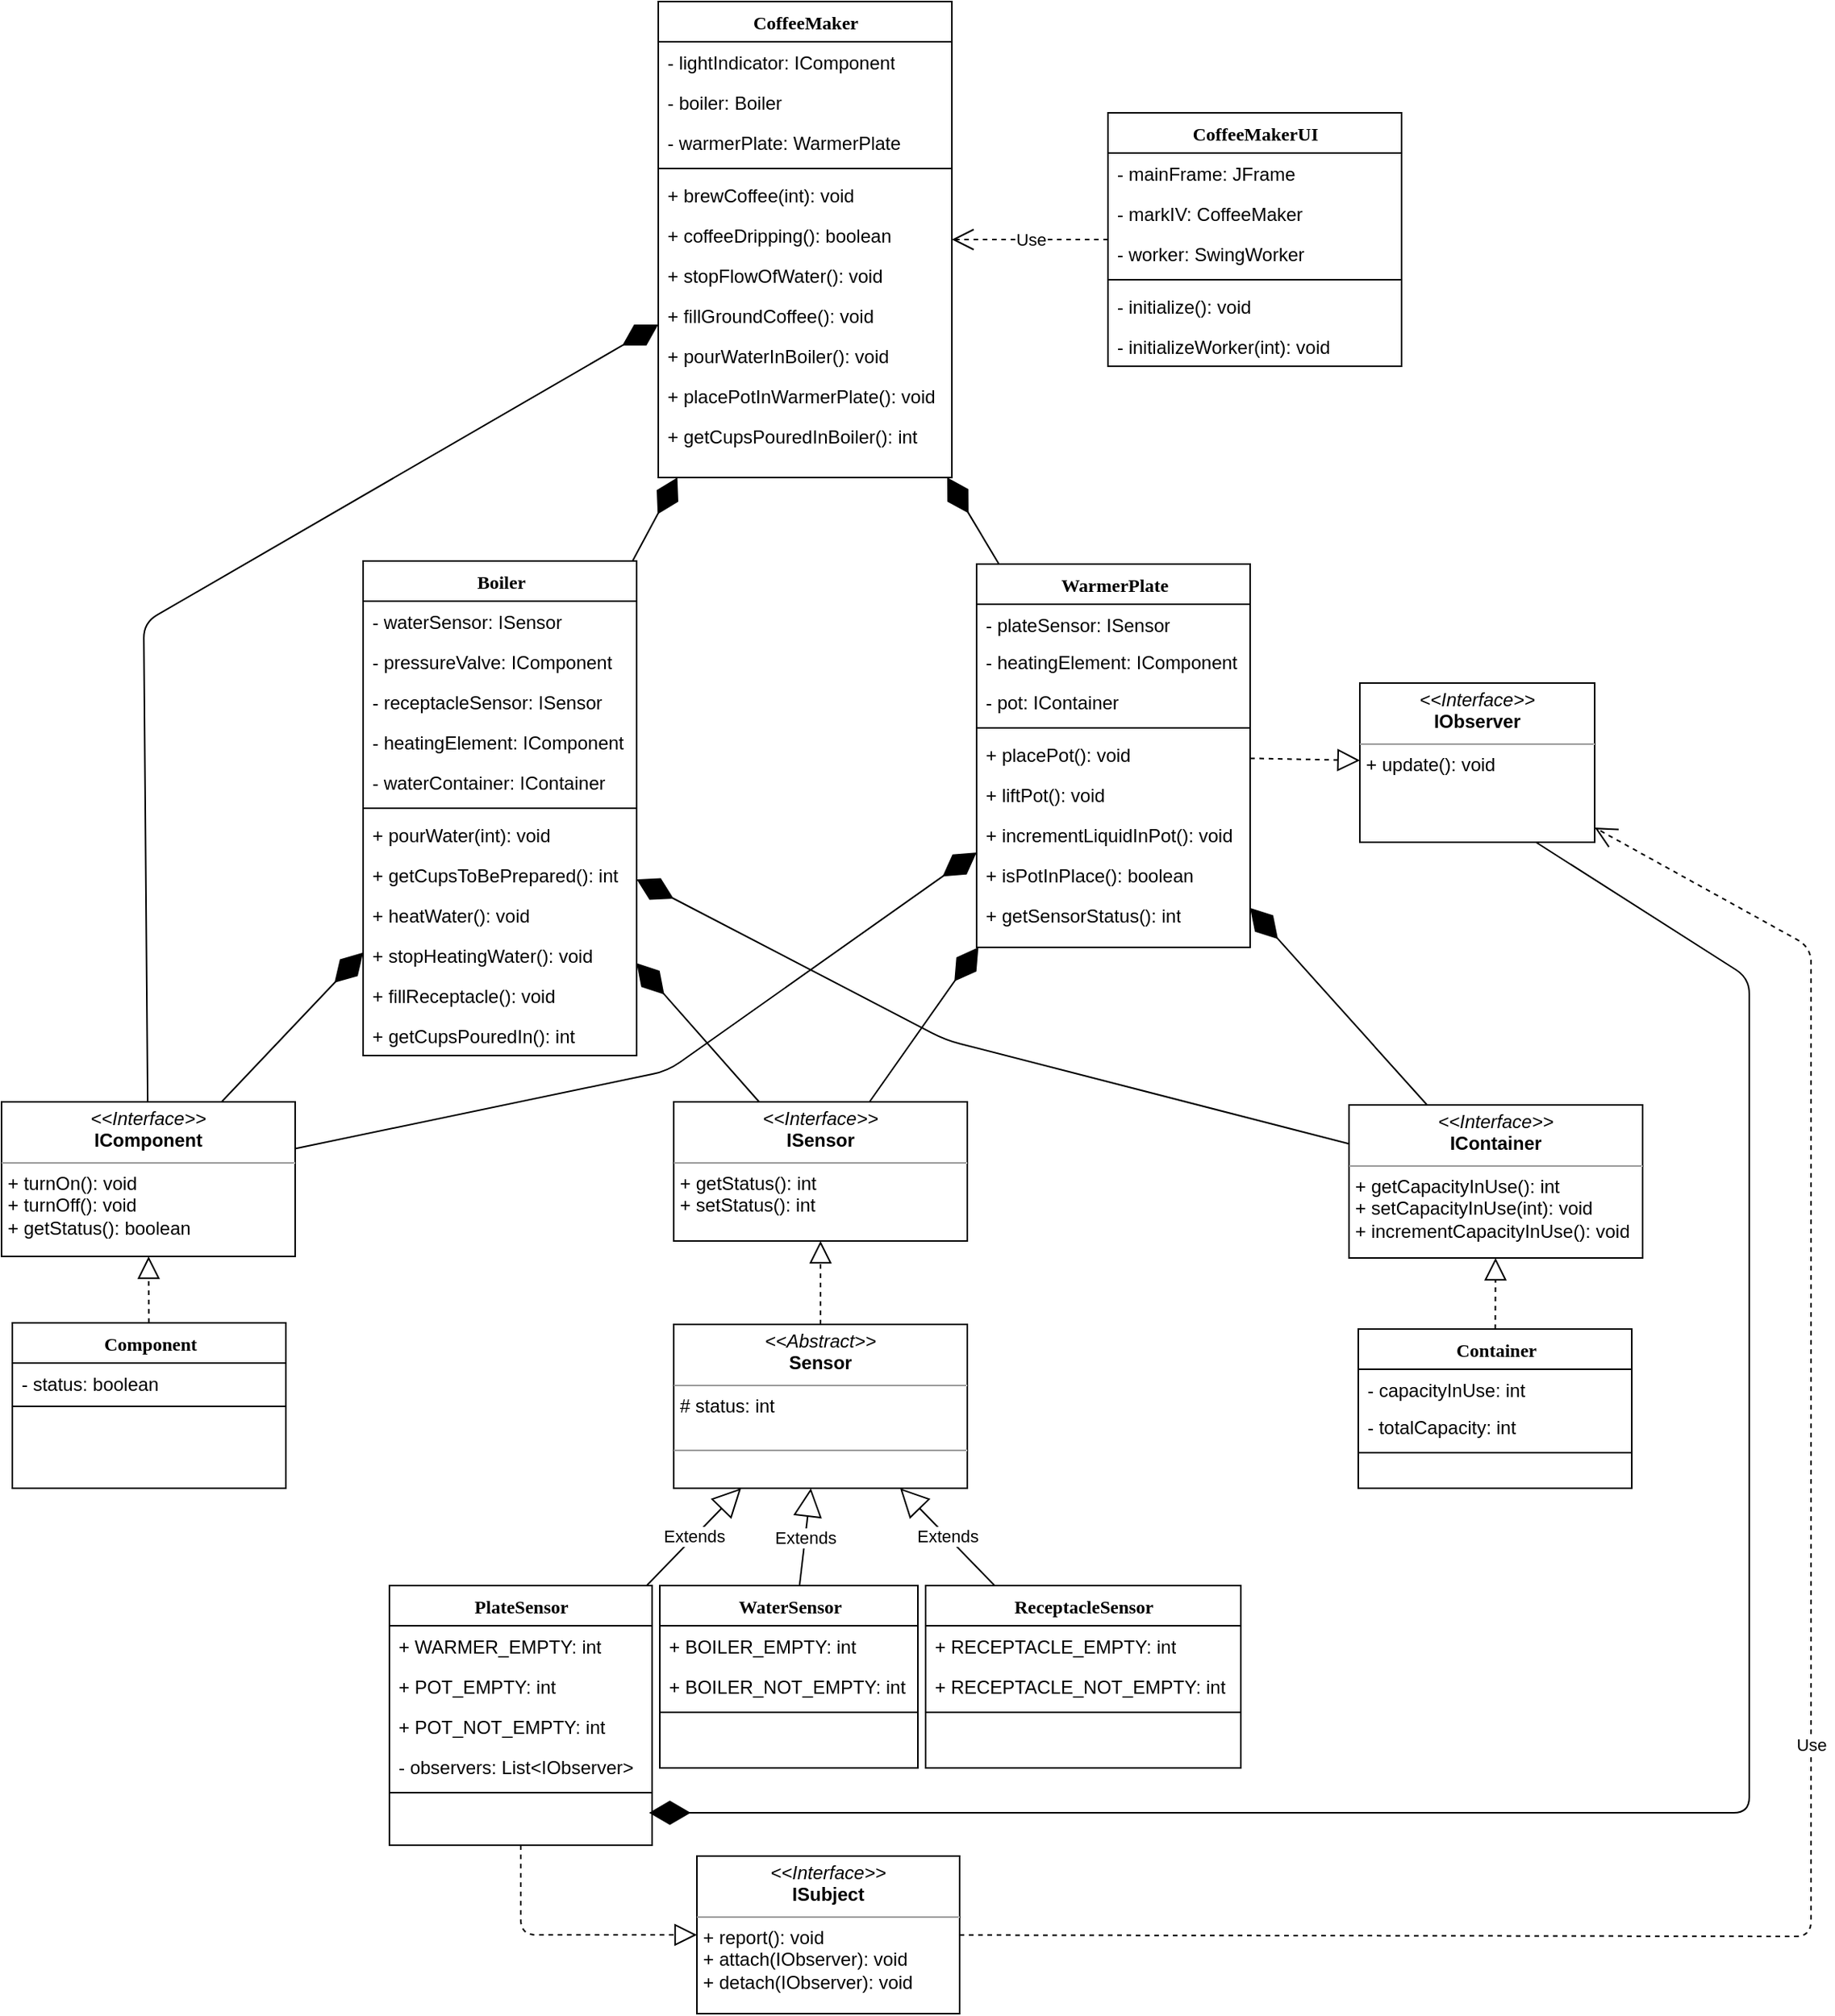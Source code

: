 <mxfile version="10.6.7"><diagram name="Page-1" id="6133507b-19e7-1e82-6fc7-422aa6c4b21f"><mxGraphModel dx="1800" dy="1575" grid="1" gridSize="10" guides="1" tooltips="1" connect="1" arrows="1" fold="1" page="1" pageScale="1" pageWidth="1100" pageHeight="850" background="#ffffff" math="0" shadow="0"><root><mxCell id="0"/><mxCell id="1" parent="0"/><mxCell id="b94bc138ca980ef-1" value="&lt;p style=&quot;margin: 0px ; margin-top: 4px ; text-align: center&quot;&gt;&lt;i&gt;&amp;lt;&amp;lt;Interface&amp;gt;&amp;gt;&lt;/i&gt;&lt;br&gt;&lt;b&gt;IComponent&lt;/b&gt;&lt;/p&gt;&lt;hr size=&quot;1&quot;&gt;&lt;p style=&quot;margin: 0px ; margin-left: 4px&quot;&gt;&lt;/p&gt;&lt;p style=&quot;margin: 0px ; margin-left: 4px&quot;&gt;+ turnOn(): void&lt;br&gt;+ turnOff(): void&lt;/p&gt;&lt;p style=&quot;margin: 0px ; margin-left: 4px&quot;&gt;+ getStatus(): boolean&lt;/p&gt;" style="verticalAlign=top;align=left;overflow=fill;fontSize=12;fontFamily=Helvetica;html=1;rounded=0;shadow=0;comic=0;labelBackgroundColor=none;strokeColor=#000000;strokeWidth=1;fillColor=#ffffff;" parent="1" vertex="1"><mxGeometry x="269" y="230" width="190" height="100" as="geometry"/></mxCell><mxCell id="yU4iAAPaWpDzM0BWO3SC-5" value="&lt;p style=&quot;margin: 0px ; margin-top: 4px ; text-align: center&quot;&gt;&lt;i&gt;&amp;lt;&amp;lt;Interface&amp;gt;&amp;gt;&lt;/i&gt;&lt;br&gt;&lt;b&gt;ISensor&lt;/b&gt;&lt;/p&gt;&lt;hr size=&quot;1&quot;&gt;&lt;p style=&quot;margin: 0px ; margin-left: 4px&quot;&gt;&lt;/p&gt;&lt;p style=&quot;margin: 0px ; margin-left: 4px&quot;&gt;+ getStatus(): int&lt;/p&gt;&lt;p style=&quot;margin: 0px ; margin-left: 4px&quot;&gt;+ setStatus(): int&lt;/p&gt;" style="verticalAlign=top;align=left;overflow=fill;fontSize=12;fontFamily=Helvetica;html=1;rounded=0;shadow=0;comic=0;labelBackgroundColor=none;strokeColor=#000000;strokeWidth=1;fillColor=#ffffff;" parent="1" vertex="1"><mxGeometry x="704" y="230" width="190" height="90" as="geometry"/></mxCell><mxCell id="yU4iAAPaWpDzM0BWO3SC-6" value="&lt;p style=&quot;margin: 0px ; margin-top: 4px ; text-align: center&quot;&gt;&lt;i&gt;&amp;lt;&amp;lt;Abstract&amp;gt;&amp;gt;&lt;/i&gt;&lt;br&gt;&lt;b&gt;Sensor&lt;/b&gt;&lt;/p&gt;&lt;hr size=&quot;1&quot;&gt;&lt;p style=&quot;margin: 0px ; margin-left: 4px&quot;&gt;# status: int&lt;br&gt;&lt;br&gt;&lt;/p&gt;&lt;hr size=&quot;1&quot;&gt;&lt;p style=&quot;margin: 0px ; margin-left: 4px&quot;&gt;&lt;br&gt;&lt;/p&gt;" style="verticalAlign=top;align=left;overflow=fill;fontSize=12;fontFamily=Helvetica;html=1;rounded=0;shadow=0;comic=0;labelBackgroundColor=none;strokeColor=#000000;strokeWidth=1;fillColor=#ffffff;" parent="1" vertex="1"><mxGeometry x="704" y="374" width="190" height="106" as="geometry"/></mxCell><mxCell id="yU4iAAPaWpDzM0BWO3SC-8" value="PlateSensor" style="swimlane;html=1;fontStyle=1;align=center;verticalAlign=top;childLayout=stackLayout;horizontal=1;startSize=26;horizontalStack=0;resizeParent=1;resizeLast=0;collapsible=1;marginBottom=0;swimlaneFillColor=#ffffff;rounded=0;shadow=0;comic=0;labelBackgroundColor=none;strokeColor=#000000;strokeWidth=1;fillColor=none;fontFamily=Verdana;fontSize=12;fontColor=#000000;" parent="1" vertex="1"><mxGeometry x="520" y="543" width="170" height="168" as="geometry"/></mxCell><mxCell id="qqFg0j5IMYAKELYJ_BXo-26" value="+ WARMER_EMPTY: int&lt;br&gt;" style="text;html=1;strokeColor=none;fillColor=none;align=left;verticalAlign=top;spacingLeft=4;spacingRight=4;whiteSpace=wrap;overflow=hidden;rotatable=0;points=[[0,0.5],[1,0.5]];portConstraint=eastwest;" parent="yU4iAAPaWpDzM0BWO3SC-8" vertex="1"><mxGeometry y="26" width="170" height="26" as="geometry"/></mxCell><mxCell id="qqFg0j5IMYAKELYJ_BXo-27" value="+ POT_EMPTY: int&lt;br&gt;" style="text;html=1;strokeColor=none;fillColor=none;align=left;verticalAlign=top;spacingLeft=4;spacingRight=4;whiteSpace=wrap;overflow=hidden;rotatable=0;points=[[0,0.5],[1,0.5]];portConstraint=eastwest;" parent="yU4iAAPaWpDzM0BWO3SC-8" vertex="1"><mxGeometry y="52" width="170" height="26" as="geometry"/></mxCell><mxCell id="qqFg0j5IMYAKELYJ_BXo-29" value="+ POT_NOT_EMPTY: int&lt;br&gt;" style="text;html=1;strokeColor=none;fillColor=none;align=left;verticalAlign=top;spacingLeft=4;spacingRight=4;whiteSpace=wrap;overflow=hidden;rotatable=0;points=[[0,0.5],[1,0.5]];portConstraint=eastwest;" parent="yU4iAAPaWpDzM0BWO3SC-8" vertex="1"><mxGeometry y="78" width="170" height="26" as="geometry"/></mxCell><mxCell id="qqFg0j5IMYAKELYJ_BXo-30" value="- observers:&amp;nbsp;List&amp;lt;IObserver&amp;gt;&lt;br&gt;&lt;br&gt;&lt;br&gt;" style="text;html=1;strokeColor=none;fillColor=none;align=left;verticalAlign=top;spacingLeft=4;spacingRight=4;whiteSpace=wrap;overflow=hidden;rotatable=0;points=[[0,0.5],[1,0.5]];portConstraint=eastwest;" parent="yU4iAAPaWpDzM0BWO3SC-8" vertex="1"><mxGeometry y="104" width="170" height="26" as="geometry"/></mxCell><mxCell id="yU4iAAPaWpDzM0BWO3SC-10" value="" style="line;html=1;strokeWidth=1;fillColor=none;align=left;verticalAlign=middle;spacingTop=-1;spacingLeft=3;spacingRight=3;rotatable=0;labelPosition=right;points=[];portConstraint=eastwest;" parent="yU4iAAPaWpDzM0BWO3SC-8" vertex="1"><mxGeometry y="130" width="170" height="8" as="geometry"/></mxCell><mxCell id="yU4iAAPaWpDzM0BWO3SC-11" value="WaterSensor" style="swimlane;html=1;fontStyle=1;align=center;verticalAlign=top;childLayout=stackLayout;horizontal=1;startSize=26;horizontalStack=0;resizeParent=1;resizeLast=0;collapsible=1;marginBottom=0;swimlaneFillColor=#ffffff;rounded=0;shadow=0;comic=0;labelBackgroundColor=none;strokeColor=#000000;strokeWidth=1;fillColor=none;fontFamily=Verdana;fontSize=12;fontColor=#000000;" parent="1" vertex="1"><mxGeometry x="695" y="543" width="167" height="118" as="geometry"/></mxCell><mxCell id="qqFg0j5IMYAKELYJ_BXo-31" value="+ BOILER_EMPTY: int&lt;br&gt;" style="text;html=1;strokeColor=none;fillColor=none;align=left;verticalAlign=top;spacingLeft=4;spacingRight=4;whiteSpace=wrap;overflow=hidden;rotatable=0;points=[[0,0.5],[1,0.5]];portConstraint=eastwest;" parent="yU4iAAPaWpDzM0BWO3SC-11" vertex="1"><mxGeometry y="26" width="167" height="26" as="geometry"/></mxCell><mxCell id="7MHQexkjgy7k1ktysqNi-8" value="+ BOILER_NOT_EMPTY: int&lt;br&gt;" style="text;html=1;strokeColor=none;fillColor=none;align=left;verticalAlign=top;spacingLeft=4;spacingRight=4;whiteSpace=wrap;overflow=hidden;rotatable=0;points=[[0,0.5],[1,0.5]];portConstraint=eastwest;" parent="yU4iAAPaWpDzM0BWO3SC-11" vertex="1"><mxGeometry y="52" width="167" height="26" as="geometry"/></mxCell><mxCell id="yU4iAAPaWpDzM0BWO3SC-13" value="" style="line;html=1;strokeWidth=1;fillColor=none;align=left;verticalAlign=middle;spacingTop=-1;spacingLeft=3;spacingRight=3;rotatable=0;labelPosition=right;points=[];portConstraint=eastwest;" parent="yU4iAAPaWpDzM0BWO3SC-11" vertex="1"><mxGeometry y="78" width="167" height="8" as="geometry"/></mxCell><mxCell id="yU4iAAPaWpDzM0BWO3SC-16" value="Extends" style="endArrow=block;endSize=16;endFill=0;html=1;" parent="1" source="yU4iAAPaWpDzM0BWO3SC-8" target="yU4iAAPaWpDzM0BWO3SC-6" edge="1"><mxGeometry width="160" relative="1" as="geometry"><mxPoint x="154" y="724" as="sourcePoint"/><mxPoint x="314" y="724" as="targetPoint"/></mxGeometry></mxCell><mxCell id="yU4iAAPaWpDzM0BWO3SC-17" value="Extends" style="endArrow=block;endSize=16;endFill=0;html=1;" parent="1" source="yU4iAAPaWpDzM0BWO3SC-11" target="yU4iAAPaWpDzM0BWO3SC-6" edge="1"><mxGeometry width="160" relative="1" as="geometry"><mxPoint x="727.75" y="574" as="sourcePoint"/><mxPoint x="759.543" y="529" as="targetPoint"/></mxGeometry></mxCell><mxCell id="yU4iAAPaWpDzM0BWO3SC-18" value="Boiler" style="swimlane;html=1;fontStyle=1;align=center;verticalAlign=top;childLayout=stackLayout;horizontal=1;startSize=26;horizontalStack=0;resizeParent=1;resizeLast=0;collapsible=1;marginBottom=0;swimlaneFillColor=#ffffff;rounded=0;shadow=0;comic=0;labelBackgroundColor=none;strokeColor=#000000;strokeWidth=1;fillColor=none;fontFamily=Verdana;fontSize=12;fontColor=#000000;" parent="1" vertex="1"><mxGeometry x="503" y="-120" width="177" height="320" as="geometry"/></mxCell><mxCell id="yU4iAAPaWpDzM0BWO3SC-25" value="- waterSensor: ISensor&lt;br&gt;" style="text;html=1;strokeColor=none;fillColor=none;align=left;verticalAlign=top;spacingLeft=4;spacingRight=4;whiteSpace=wrap;overflow=hidden;rotatable=0;points=[[0,0.5],[1,0.5]];portConstraint=eastwest;" parent="yU4iAAPaWpDzM0BWO3SC-18" vertex="1"><mxGeometry y="26" width="177" height="26" as="geometry"/></mxCell><mxCell id="yU4iAAPaWpDzM0BWO3SC-24" value="- pressureValve: IComponent&lt;br&gt;" style="text;html=1;strokeColor=none;fillColor=none;align=left;verticalAlign=top;spacingLeft=4;spacingRight=4;whiteSpace=wrap;overflow=hidden;rotatable=0;points=[[0,0.5],[1,0.5]];portConstraint=eastwest;" parent="yU4iAAPaWpDzM0BWO3SC-18" vertex="1"><mxGeometry y="52" width="177" height="26" as="geometry"/></mxCell><mxCell id="7MHQexkjgy7k1ktysqNi-1" value="- receptacleSensor: ISensor&lt;br&gt;" style="text;html=1;strokeColor=none;fillColor=none;align=left;verticalAlign=top;spacingLeft=4;spacingRight=4;whiteSpace=wrap;overflow=hidden;rotatable=0;points=[[0,0.5],[1,0.5]];portConstraint=eastwest;" parent="yU4iAAPaWpDzM0BWO3SC-18" vertex="1"><mxGeometry y="78" width="177" height="26" as="geometry"/></mxCell><mxCell id="HhmbuVHOlJZsZI76Dc89-12" value="- heatingElement: IComponent&lt;br&gt;" style="text;html=1;strokeColor=none;fillColor=none;align=left;verticalAlign=top;spacingLeft=4;spacingRight=4;whiteSpace=wrap;overflow=hidden;rotatable=0;points=[[0,0.5],[1,0.5]];portConstraint=eastwest;" parent="yU4iAAPaWpDzM0BWO3SC-18" vertex="1"><mxGeometry y="104" width="177" height="26" as="geometry"/></mxCell><mxCell id="yU4iAAPaWpDzM0BWO3SC-19" value="- waterContainer: IContainer&lt;br&gt;" style="text;html=1;strokeColor=none;fillColor=none;align=left;verticalAlign=top;spacingLeft=4;spacingRight=4;whiteSpace=wrap;overflow=hidden;rotatable=0;points=[[0,0.5],[1,0.5]];portConstraint=eastwest;" parent="yU4iAAPaWpDzM0BWO3SC-18" vertex="1"><mxGeometry y="130" width="177" height="26" as="geometry"/></mxCell><mxCell id="yU4iAAPaWpDzM0BWO3SC-20" value="" style="line;html=1;strokeWidth=1;fillColor=none;align=left;verticalAlign=middle;spacingTop=-1;spacingLeft=3;spacingRight=3;rotatable=0;labelPosition=right;points=[];portConstraint=eastwest;" parent="yU4iAAPaWpDzM0BWO3SC-18" vertex="1"><mxGeometry y="156" width="177" height="8" as="geometry"/></mxCell><mxCell id="A3NZScQOBJSLnSJwCH1J-9" value="+ pourWater(int): void&lt;br&gt;" style="text;html=1;strokeColor=none;fillColor=none;align=left;verticalAlign=top;spacingLeft=4;spacingRight=4;whiteSpace=wrap;overflow=hidden;rotatable=0;points=[[0,0.5],[1,0.5]];portConstraint=eastwest;" parent="yU4iAAPaWpDzM0BWO3SC-18" vertex="1"><mxGeometry y="164" width="177" height="26" as="geometry"/></mxCell><mxCell id="A3NZScQOBJSLnSJwCH1J-8" value="+ getCupsToBePrepared(): int&lt;br&gt;" style="text;html=1;strokeColor=none;fillColor=none;align=left;verticalAlign=top;spacingLeft=4;spacingRight=4;whiteSpace=wrap;overflow=hidden;rotatable=0;points=[[0,0.5],[1,0.5]];portConstraint=eastwest;" parent="yU4iAAPaWpDzM0BWO3SC-18" vertex="1"><mxGeometry y="190" width="177" height="26" as="geometry"/></mxCell><mxCell id="yU4iAAPaWpDzM0BWO3SC-26" value="+ heatWater(): void&lt;br&gt;" style="text;html=1;strokeColor=none;fillColor=none;align=left;verticalAlign=top;spacingLeft=4;spacingRight=4;whiteSpace=wrap;overflow=hidden;rotatable=0;points=[[0,0.5],[1,0.5]];portConstraint=eastwest;" parent="yU4iAAPaWpDzM0BWO3SC-18" vertex="1"><mxGeometry y="216" width="177" height="26" as="geometry"/></mxCell><mxCell id="A3NZScQOBJSLnSJwCH1J-10" value="+ stopHeatingWater(): void&lt;br&gt;" style="text;html=1;strokeColor=none;fillColor=none;align=left;verticalAlign=top;spacingLeft=4;spacingRight=4;whiteSpace=wrap;overflow=hidden;rotatable=0;points=[[0,0.5],[1,0.5]];portConstraint=eastwest;" parent="yU4iAAPaWpDzM0BWO3SC-18" vertex="1"><mxGeometry y="242" width="177" height="26" as="geometry"/></mxCell><mxCell id="lmkVMnnwqFR1Y1QgHkHz-15" value="+ fillReceptacle(): void&lt;br&gt;" style="text;html=1;strokeColor=none;fillColor=none;align=left;verticalAlign=top;spacingLeft=4;spacingRight=4;whiteSpace=wrap;overflow=hidden;rotatable=0;points=[[0,0.5],[1,0.5]];portConstraint=eastwest;" parent="yU4iAAPaWpDzM0BWO3SC-18" vertex="1"><mxGeometry y="268" width="177" height="26" as="geometry"/></mxCell><mxCell id="yU4iAAPaWpDzM0BWO3SC-27" value="+ getCupsPouredIn(): int&lt;br&gt;" style="text;html=1;strokeColor=none;fillColor=none;align=left;verticalAlign=top;spacingLeft=4;spacingRight=4;whiteSpace=wrap;overflow=hidden;rotatable=0;points=[[0,0.5],[1,0.5]];portConstraint=eastwest;" parent="yU4iAAPaWpDzM0BWO3SC-18" vertex="1"><mxGeometry y="294" width="177" height="26" as="geometry"/></mxCell><mxCell id="yU4iAAPaWpDzM0BWO3SC-21" value="WarmerPlate" style="swimlane;html=1;fontStyle=1;align=center;verticalAlign=top;childLayout=stackLayout;horizontal=1;startSize=26;horizontalStack=0;resizeParent=1;resizeLast=0;collapsible=1;marginBottom=0;swimlaneFillColor=#ffffff;rounded=0;shadow=0;comic=0;labelBackgroundColor=none;strokeColor=#000000;strokeWidth=1;fillColor=none;fontFamily=Verdana;fontSize=12;fontColor=#000000;" parent="1" vertex="1"><mxGeometry x="900" y="-118" width="177" height="248" as="geometry"/></mxCell><mxCell id="yU4iAAPaWpDzM0BWO3SC-28" value="- plateSensor: ISensor" style="text;html=1;strokeColor=none;fillColor=none;align=left;verticalAlign=top;spacingLeft=4;spacingRight=4;whiteSpace=wrap;overflow=hidden;rotatable=0;points=[[0,0.5],[1,0.5]];portConstraint=eastwest;" parent="yU4iAAPaWpDzM0BWO3SC-21" vertex="1"><mxGeometry y="26" width="177" height="24" as="geometry"/></mxCell><mxCell id="HhmbuVHOlJZsZI76Dc89-13" value="- heatingElement: IComponent" style="text;html=1;strokeColor=none;fillColor=none;align=left;verticalAlign=top;spacingLeft=4;spacingRight=4;whiteSpace=wrap;overflow=hidden;rotatable=0;points=[[0,0.5],[1,0.5]];portConstraint=eastwest;" parent="yU4iAAPaWpDzM0BWO3SC-21" vertex="1"><mxGeometry y="50" width="177" height="26" as="geometry"/></mxCell><mxCell id="yU4iAAPaWpDzM0BWO3SC-22" value="- pot: IContainer" style="text;html=1;strokeColor=none;fillColor=none;align=left;verticalAlign=top;spacingLeft=4;spacingRight=4;whiteSpace=wrap;overflow=hidden;rotatable=0;points=[[0,0.5],[1,0.5]];portConstraint=eastwest;" parent="yU4iAAPaWpDzM0BWO3SC-21" vertex="1"><mxGeometry y="76" width="177" height="26" as="geometry"/></mxCell><mxCell id="yU4iAAPaWpDzM0BWO3SC-23" value="" style="line;html=1;strokeWidth=1;fillColor=none;align=left;verticalAlign=middle;spacingTop=-1;spacingLeft=3;spacingRight=3;rotatable=0;labelPosition=right;points=[];portConstraint=eastwest;" parent="yU4iAAPaWpDzM0BWO3SC-21" vertex="1"><mxGeometry y="102" width="177" height="8" as="geometry"/></mxCell><mxCell id="A3NZScQOBJSLnSJwCH1J-12" value="+ placePot(): void" style="text;html=1;strokeColor=none;fillColor=none;align=left;verticalAlign=top;spacingLeft=4;spacingRight=4;whiteSpace=wrap;overflow=hidden;rotatable=0;points=[[0,0.5],[1,0.5]];portConstraint=eastwest;" parent="yU4iAAPaWpDzM0BWO3SC-21" vertex="1"><mxGeometry y="110" width="177" height="26" as="geometry"/></mxCell><mxCell id="A3NZScQOBJSLnSJwCH1J-13" value="+ liftPot(): void" style="text;html=1;strokeColor=none;fillColor=none;align=left;verticalAlign=top;spacingLeft=4;spacingRight=4;whiteSpace=wrap;overflow=hidden;rotatable=0;points=[[0,0.5],[1,0.5]];portConstraint=eastwest;" parent="yU4iAAPaWpDzM0BWO3SC-21" vertex="1"><mxGeometry y="136" width="177" height="26" as="geometry"/></mxCell><mxCell id="lmkVMnnwqFR1Y1QgHkHz-14" value="+ incrementLiquidInPot(): void" style="text;html=1;strokeColor=none;fillColor=none;align=left;verticalAlign=top;spacingLeft=4;spacingRight=4;whiteSpace=wrap;overflow=hidden;rotatable=0;points=[[0,0.5],[1,0.5]];portConstraint=eastwest;" parent="yU4iAAPaWpDzM0BWO3SC-21" vertex="1"><mxGeometry y="162" width="177" height="26" as="geometry"/></mxCell><mxCell id="yU4iAAPaWpDzM0BWO3SC-29" value="+ isPotInPlace(): boolean" style="text;html=1;strokeColor=none;fillColor=none;align=left;verticalAlign=top;spacingLeft=4;spacingRight=4;whiteSpace=wrap;overflow=hidden;rotatable=0;points=[[0,0.5],[1,0.5]];portConstraint=eastwest;" parent="yU4iAAPaWpDzM0BWO3SC-21" vertex="1"><mxGeometry y="188" width="177" height="26" as="geometry"/></mxCell><mxCell id="9Y4AC1idQ0jnzCe08S0l-2" value="+ getSensorStatus(): int" style="text;html=1;strokeColor=none;fillColor=none;align=left;verticalAlign=top;spacingLeft=4;spacingRight=4;whiteSpace=wrap;overflow=hidden;rotatable=0;points=[[0,0.5],[1,0.5]];portConstraint=eastwest;" vertex="1" parent="yU4iAAPaWpDzM0BWO3SC-21"><mxGeometry y="214" width="177" height="26" as="geometry"/></mxCell><mxCell id="yU4iAAPaWpDzM0BWO3SC-31" value="CoffeeMaker" style="swimlane;html=1;fontStyle=1;align=center;verticalAlign=top;childLayout=stackLayout;horizontal=1;startSize=26;horizontalStack=0;resizeParent=1;resizeLast=0;collapsible=1;marginBottom=0;swimlaneFillColor=#ffffff;rounded=0;shadow=0;comic=0;labelBackgroundColor=none;strokeColor=#000000;strokeWidth=1;fillColor=none;fontFamily=Verdana;fontSize=12;fontColor=#000000;" parent="1" vertex="1"><mxGeometry x="694" y="-482" width="190" height="308" as="geometry"/></mxCell><mxCell id="yU4iAAPaWpDzM0BWO3SC-38" value="- lightIndicator: IComponent&lt;br&gt;" style="text;html=1;strokeColor=none;fillColor=none;align=left;verticalAlign=top;spacingLeft=4;spacingRight=4;whiteSpace=wrap;overflow=hidden;rotatable=0;points=[[0,0.5],[1,0.5]];portConstraint=eastwest;" parent="yU4iAAPaWpDzM0BWO3SC-31" vertex="1"><mxGeometry y="26" width="190" height="26" as="geometry"/></mxCell><mxCell id="yU4iAAPaWpDzM0BWO3SC-33" value="- boiler: Boiler&lt;br&gt;&lt;br&gt;" style="text;html=1;strokeColor=none;fillColor=none;align=left;verticalAlign=top;spacingLeft=4;spacingRight=4;whiteSpace=wrap;overflow=hidden;rotatable=0;points=[[0,0.5],[1,0.5]];portConstraint=eastwest;" parent="yU4iAAPaWpDzM0BWO3SC-31" vertex="1"><mxGeometry y="52" width="190" height="26" as="geometry"/></mxCell><mxCell id="yU4iAAPaWpDzM0BWO3SC-34" value="- warmerPlate: WarmerPlate&lt;br&gt;" style="text;html=1;strokeColor=none;fillColor=none;align=left;verticalAlign=top;spacingLeft=4;spacingRight=4;whiteSpace=wrap;overflow=hidden;rotatable=0;points=[[0,0.5],[1,0.5]];portConstraint=eastwest;" parent="yU4iAAPaWpDzM0BWO3SC-31" vertex="1"><mxGeometry y="78" width="190" height="26" as="geometry"/></mxCell><mxCell id="yU4iAAPaWpDzM0BWO3SC-35" value="" style="line;html=1;strokeWidth=1;fillColor=none;align=left;verticalAlign=middle;spacingTop=-1;spacingLeft=3;spacingRight=3;rotatable=0;labelPosition=right;points=[];portConstraint=eastwest;" parent="yU4iAAPaWpDzM0BWO3SC-31" vertex="1"><mxGeometry y="104" width="190" height="8" as="geometry"/></mxCell><mxCell id="yU4iAAPaWpDzM0BWO3SC-36" value="+ brewCoffee(int): void&lt;br&gt;" style="text;html=1;strokeColor=none;fillColor=none;align=left;verticalAlign=top;spacingLeft=4;spacingRight=4;whiteSpace=wrap;overflow=hidden;rotatable=0;points=[[0,0.5],[1,0.5]];portConstraint=eastwest;" parent="yU4iAAPaWpDzM0BWO3SC-31" vertex="1"><mxGeometry y="112" width="190" height="26" as="geometry"/></mxCell><mxCell id="A3NZScQOBJSLnSJwCH1J-14" value="+ coffeeDripping(): boolean&lt;br&gt;" style="text;html=1;strokeColor=none;fillColor=none;align=left;verticalAlign=top;spacingLeft=4;spacingRight=4;whiteSpace=wrap;overflow=hidden;rotatable=0;points=[[0,0.5],[1,0.5]];portConstraint=eastwest;" parent="yU4iAAPaWpDzM0BWO3SC-31" vertex="1"><mxGeometry y="138" width="190" height="26" as="geometry"/></mxCell><mxCell id="A3NZScQOBJSLnSJwCH1J-15" value="+ stopFlowOfWater(): void&lt;br&gt;" style="text;html=1;strokeColor=none;fillColor=none;align=left;verticalAlign=top;spacingLeft=4;spacingRight=4;whiteSpace=wrap;overflow=hidden;rotatable=0;points=[[0,0.5],[1,0.5]];portConstraint=eastwest;" parent="yU4iAAPaWpDzM0BWO3SC-31" vertex="1"><mxGeometry y="164" width="190" height="26" as="geometry"/></mxCell><mxCell id="A3NZScQOBJSLnSJwCH1J-16" value="+ fillGroundCoffee(): void&lt;br&gt;" style="text;html=1;strokeColor=none;fillColor=none;align=left;verticalAlign=top;spacingLeft=4;spacingRight=4;whiteSpace=wrap;overflow=hidden;rotatable=0;points=[[0,0.5],[1,0.5]];portConstraint=eastwest;" parent="yU4iAAPaWpDzM0BWO3SC-31" vertex="1"><mxGeometry y="190" width="190" height="26" as="geometry"/></mxCell><mxCell id="A3NZScQOBJSLnSJwCH1J-17" value="+ pourWaterInBoiler(): void&lt;br&gt;" style="text;html=1;strokeColor=none;fillColor=none;align=left;verticalAlign=top;spacingLeft=4;spacingRight=4;whiteSpace=wrap;overflow=hidden;rotatable=0;points=[[0,0.5],[1,0.5]];portConstraint=eastwest;" parent="yU4iAAPaWpDzM0BWO3SC-31" vertex="1"><mxGeometry y="216" width="190" height="26" as="geometry"/></mxCell><mxCell id="lmkVMnnwqFR1Y1QgHkHz-16" value="+ placePotInWarmerPlate(): void&lt;br&gt;" style="text;html=1;strokeColor=none;fillColor=none;align=left;verticalAlign=top;spacingLeft=4;spacingRight=4;whiteSpace=wrap;overflow=hidden;rotatable=0;points=[[0,0.5],[1,0.5]];portConstraint=eastwest;" parent="yU4iAAPaWpDzM0BWO3SC-31" vertex="1"><mxGeometry y="242" width="190" height="26" as="geometry"/></mxCell><mxCell id="yU4iAAPaWpDzM0BWO3SC-37" value="+ getCupsPouredInBoiler(): int&lt;br&gt;" style="text;html=1;strokeColor=none;fillColor=none;align=left;verticalAlign=top;spacingLeft=4;spacingRight=4;whiteSpace=wrap;overflow=hidden;rotatable=0;points=[[0,0.5],[1,0.5]];portConstraint=eastwest;" parent="yU4iAAPaWpDzM0BWO3SC-31" vertex="1"><mxGeometry y="268" width="190" height="26" as="geometry"/></mxCell><mxCell id="yU4iAAPaWpDzM0BWO3SC-39" value="" style="endArrow=diamondThin;endFill=1;endSize=24;html=1;" parent="1" source="b94bc138ca980ef-1" target="yU4iAAPaWpDzM0BWO3SC-18" edge="1"><mxGeometry width="160" relative="1" as="geometry"><mxPoint x="70" y="240" as="sourcePoint"/><mxPoint x="230" y="240" as="targetPoint"/></mxGeometry></mxCell><mxCell id="yU4iAAPaWpDzM0BWO3SC-40" value="" style="endArrow=diamondThin;endFill=1;endSize=24;html=1;" parent="1" source="yU4iAAPaWpDzM0BWO3SC-5" target="yU4iAAPaWpDzM0BWO3SC-18" edge="1"><mxGeometry width="160" relative="1" as="geometry"><mxPoint x="380.897" y="236" as="sourcePoint"/><mxPoint x="421.41" y="157" as="targetPoint"/></mxGeometry></mxCell><mxCell id="yU4iAAPaWpDzM0BWO3SC-41" value="" style="endArrow=diamondThin;endFill=1;endSize=24;html=1;" parent="1" source="b94bc138ca980ef-1" target="yU4iAAPaWpDzM0BWO3SC-21" edge="1"><mxGeometry width="160" relative="1" as="geometry"><mxPoint x="380.897" y="236" as="sourcePoint"/><mxPoint x="421.41" y="157" as="targetPoint"/><Array as="points"><mxPoint x="700" y="210"/></Array></mxGeometry></mxCell><mxCell id="yU4iAAPaWpDzM0BWO3SC-42" value="" style="endArrow=diamondThin;endFill=1;endSize=24;html=1;" parent="1" source="yU4iAAPaWpDzM0BWO3SC-5" target="yU4iAAPaWpDzM0BWO3SC-21" edge="1"><mxGeometry width="160" relative="1" as="geometry"><mxPoint x="780" y="247.171" as="sourcePoint"/><mxPoint x="560" y="124.829" as="targetPoint"/></mxGeometry></mxCell><mxCell id="yU4iAAPaWpDzM0BWO3SC-43" value="" style="endArrow=diamondThin;endFill=1;endSize=24;html=1;" parent="1" source="yU4iAAPaWpDzM0BWO3SC-18" target="yU4iAAPaWpDzM0BWO3SC-31" edge="1"><mxGeometry width="160" relative="1" as="geometry"><mxPoint x="70" y="10.031" as="sourcePoint"/><mxPoint x="370" y="-143.031" as="targetPoint"/></mxGeometry></mxCell><mxCell id="yU4iAAPaWpDzM0BWO3SC-44" value="" style="endArrow=diamondThin;endFill=1;endSize=24;html=1;" parent="1" source="yU4iAAPaWpDzM0BWO3SC-21" target="yU4iAAPaWpDzM0BWO3SC-31" edge="1"><mxGeometry width="160" relative="1" as="geometry"><mxPoint x="523.621" y="-13" as="sourcePoint"/><mxPoint x="579.483" y="-94" as="targetPoint"/></mxGeometry></mxCell><mxCell id="yU4iAAPaWpDzM0BWO3SC-45" value="" style="endArrow=diamondThin;endFill=1;endSize=24;html=1;" parent="1" source="b94bc138ca980ef-1" target="yU4iAAPaWpDzM0BWO3SC-31" edge="1"><mxGeometry width="160" relative="1" as="geometry"><mxPoint x="523.621" y="-13" as="sourcePoint"/><mxPoint x="579.483" y="-94" as="targetPoint"/><Array as="points"><mxPoint x="361" y="-80"/></Array></mxGeometry></mxCell><mxCell id="HhmbuVHOlJZsZI76Dc89-1" value="&lt;p style=&quot;margin: 0px ; margin-top: 4px ; text-align: center&quot;&gt;&lt;i&gt;&amp;lt;&amp;lt;Interface&amp;gt;&amp;gt;&lt;/i&gt;&lt;br&gt;&lt;b&gt;IContainer&lt;/b&gt;&lt;/p&gt;&lt;hr size=&quot;1&quot;&gt;&lt;p style=&quot;margin: 0px ; margin-left: 4px&quot;&gt;&lt;/p&gt;&lt;p style=&quot;margin: 0px ; margin-left: 4px&quot;&gt;+ getCapacityInUse(): int&lt;/p&gt;&lt;p style=&quot;margin: 0px ; margin-left: 4px&quot;&gt;+ setCapacityInUse(int): void&lt;/p&gt;&lt;p style=&quot;margin: 0px ; margin-left: 4px&quot;&gt;+ incrementCapacityInUse(): void&lt;/p&gt;" style="verticalAlign=top;align=left;overflow=fill;fontSize=12;fontFamily=Helvetica;html=1;rounded=0;shadow=0;comic=0;labelBackgroundColor=none;strokeColor=#000000;strokeWidth=1;fillColor=#ffffff;" parent="1" vertex="1"><mxGeometry x="1141" y="232" width="190" height="99" as="geometry"/></mxCell><mxCell id="HhmbuVHOlJZsZI76Dc89-14" value="" style="endArrow=diamondThin;endFill=1;endSize=24;html=1;" parent="1" source="HhmbuVHOlJZsZI76Dc89-1" target="yU4iAAPaWpDzM0BWO3SC-18" edge="1"><mxGeometry width="160" relative="1" as="geometry"><mxPoint x="770" y="287.463" as="sourcePoint"/><mxPoint x="570" y="178.963" as="targetPoint"/><Array as="points"><mxPoint x="880" y="190"/></Array></mxGeometry></mxCell><mxCell id="HhmbuVHOlJZsZI76Dc89-15" value="" style="endArrow=diamondThin;endFill=1;endSize=24;html=1;" parent="1" source="HhmbuVHOlJZsZI76Dc89-1" target="yU4iAAPaWpDzM0BWO3SC-21" edge="1"><mxGeometry width="160" relative="1" as="geometry"><mxPoint x="1285" y="274.878" as="sourcePoint"/><mxPoint x="580" y="107.003" as="targetPoint"/></mxGeometry></mxCell><mxCell id="7MHQexkjgy7k1ktysqNi-2" value="ReceptacleSensor" style="swimlane;html=1;fontStyle=1;align=center;verticalAlign=top;childLayout=stackLayout;horizontal=1;startSize=26;horizontalStack=0;resizeParent=1;resizeLast=0;collapsible=1;marginBottom=0;swimlaneFillColor=#ffffff;rounded=0;shadow=0;comic=0;labelBackgroundColor=none;strokeColor=#000000;strokeWidth=1;fillColor=none;fontFamily=Verdana;fontSize=12;fontColor=#000000;" parent="1" vertex="1"><mxGeometry x="867" y="543" width="204" height="118" as="geometry"/></mxCell><mxCell id="7MHQexkjgy7k1ktysqNi-11" value="+ RECEPTACLE_EMPTY: int&lt;br&gt;" style="text;html=1;strokeColor=none;fillColor=none;align=left;verticalAlign=top;spacingLeft=4;spacingRight=4;whiteSpace=wrap;overflow=hidden;rotatable=0;points=[[0,0.5],[1,0.5]];portConstraint=eastwest;" parent="7MHQexkjgy7k1ktysqNi-2" vertex="1"><mxGeometry y="26" width="204" height="26" as="geometry"/></mxCell><mxCell id="7MHQexkjgy7k1ktysqNi-10" value="+ RECEPTACLE_NOT_EMPTY: int&lt;br&gt;" style="text;html=1;strokeColor=none;fillColor=none;align=left;verticalAlign=top;spacingLeft=4;spacingRight=4;whiteSpace=wrap;overflow=hidden;rotatable=0;points=[[0,0.5],[1,0.5]];portConstraint=eastwest;" parent="7MHQexkjgy7k1ktysqNi-2" vertex="1"><mxGeometry y="52" width="204" height="26" as="geometry"/></mxCell><mxCell id="7MHQexkjgy7k1ktysqNi-3" value="" style="line;html=1;strokeWidth=1;fillColor=none;align=left;verticalAlign=middle;spacingTop=-1;spacingLeft=3;spacingRight=3;rotatable=0;labelPosition=right;points=[];portConstraint=eastwest;" parent="7MHQexkjgy7k1ktysqNi-2" vertex="1"><mxGeometry y="78" width="204" height="8" as="geometry"/></mxCell><mxCell id="7MHQexkjgy7k1ktysqNi-4" value="Extends" style="endArrow=block;endSize=16;endFill=0;html=1;" parent="1" source="7MHQexkjgy7k1ktysqNi-2" target="yU4iAAPaWpDzM0BWO3SC-6" edge="1"><mxGeometry width="160" relative="1" as="geometry"><mxPoint x="764.636" y="574" as="sourcePoint"/><mxPoint x="783.121" y="524" as="targetPoint"/></mxGeometry></mxCell><mxCell id="A3NZScQOBJSLnSJwCH1J-1" value="&lt;p style=&quot;margin: 0px ; margin-top: 4px ; text-align: center&quot;&gt;&lt;i&gt;&amp;lt;&amp;lt;Interface&amp;gt;&amp;gt;&lt;/i&gt;&lt;br&gt;&lt;b&gt;ISubject&lt;/b&gt;&lt;/p&gt;&lt;hr size=&quot;1&quot;&gt;&lt;p style=&quot;margin: 0px ; margin-left: 4px&quot;&gt;&lt;/p&gt;&lt;p style=&quot;margin: 0px ; margin-left: 4px&quot;&gt;+ report(): void&lt;/p&gt;&lt;p style=&quot;margin: 0px ; margin-left: 4px&quot;&gt;+ attach(IObserver): void&lt;/p&gt;&lt;p style=&quot;margin: 0px ; margin-left: 4px&quot;&gt;+ detach(IObserver): void&lt;/p&gt;&lt;br&gt;" style="verticalAlign=top;align=left;overflow=fill;fontSize=12;fontFamily=Helvetica;html=1;rounded=0;shadow=0;comic=0;labelBackgroundColor=none;strokeColor=#000000;strokeWidth=1;fillColor=#ffffff;" parent="1" vertex="1"><mxGeometry x="719" y="718" width="170" height="102" as="geometry"/></mxCell><mxCell id="A3NZScQOBJSLnSJwCH1J-2" value="&lt;p style=&quot;margin: 0px ; margin-top: 4px ; text-align: center&quot;&gt;&lt;i&gt;&amp;lt;&amp;lt;Interface&amp;gt;&amp;gt;&lt;/i&gt;&lt;br&gt;&lt;b&gt;IObserver&lt;/b&gt;&lt;/p&gt;&lt;hr size=&quot;1&quot;&gt;&lt;p style=&quot;margin: 0px ; margin-left: 4px&quot;&gt;&lt;/p&gt;&lt;p style=&quot;margin: 0px ; margin-left: 4px&quot;&gt;&lt;span&gt;+ update(): void&lt;/span&gt;&lt;br&gt;&lt;/p&gt;" style="verticalAlign=top;align=left;overflow=fill;fontSize=12;fontFamily=Helvetica;html=1;rounded=0;shadow=0;comic=0;labelBackgroundColor=none;strokeColor=#000000;strokeWidth=1;fillColor=#ffffff;" parent="1" vertex="1"><mxGeometry x="1148" y="-41" width="152" height="103" as="geometry"/></mxCell><mxCell id="A3NZScQOBJSLnSJwCH1J-6" value="" style="endArrow=diamondThin;endFill=1;endSize=24;html=1;exitX=0.75;exitY=1;exitDx=0;exitDy=0;" parent="1" source="A3NZScQOBJSLnSJwCH1J-2" edge="1"><mxGeometry width="160" relative="1" as="geometry"><mxPoint x="1243.127" y="193.5" as="sourcePoint"/><mxPoint x="688" y="690" as="targetPoint"/><Array as="points"><mxPoint x="1400" y="150"/><mxPoint x="1400" y="390"/><mxPoint x="1400" y="690"/></Array></mxGeometry></mxCell><mxCell id="lmkVMnnwqFR1Y1QgHkHz-2" value="" style="endArrow=block;dashed=1;endFill=0;endSize=12;html=1;" parent="1" source="yU4iAAPaWpDzM0BWO3SC-6" target="yU4iAAPaWpDzM0BWO3SC-5" edge="1"><mxGeometry width="160" relative="1" as="geometry"><mxPoint x="318" y="421" as="sourcePoint"/><mxPoint x="318" y="381.0" as="targetPoint"/></mxGeometry></mxCell><mxCell id="lmkVMnnwqFR1Y1QgHkHz-5" value="" style="endArrow=block;dashed=1;endFill=0;endSize=12;html=1;" parent="1" source="qqFg0j5IMYAKELYJ_BXo-1" target="HhmbuVHOlJZsZI76Dc89-1" edge="1"><mxGeometry width="160" relative="1" as="geometry"><mxPoint x="1236" y="412.5" as="sourcePoint"/><mxPoint x="873" y="383" as="targetPoint"/></mxGeometry></mxCell><mxCell id="lmkVMnnwqFR1Y1QgHkHz-6" value="" style="endArrow=block;dashed=1;endFill=0;endSize=12;html=1;" parent="1" source="yU4iAAPaWpDzM0BWO3SC-8" target="A3NZScQOBJSLnSJwCH1J-1" edge="1"><mxGeometry width="160" relative="1" as="geometry"><mxPoint x="470" y="442" as="sourcePoint"/><mxPoint x="530" y="352" as="targetPoint"/><Array as="points"><mxPoint x="605" y="769"/></Array></mxGeometry></mxCell><mxCell id="lmkVMnnwqFR1Y1QgHkHz-11" value="" style="endArrow=block;dashed=1;endFill=0;endSize=12;html=1;" parent="1" source="qqFg0j5IMYAKELYJ_BXo-17" target="b94bc138ca980ef-1" edge="1"><mxGeometry width="160" relative="1" as="geometry"><mxPoint x="364" y="410" as="sourcePoint"/><mxPoint x="671" y="797" as="targetPoint"/></mxGeometry></mxCell><mxCell id="lmkVMnnwqFR1Y1QgHkHz-12" value="" style="endArrow=block;dashed=1;endFill=0;endSize=12;html=1;" parent="1" source="yU4iAAPaWpDzM0BWO3SC-21" target="A3NZScQOBJSLnSJwCH1J-2" edge="1"><mxGeometry width="160" relative="1" as="geometry"><mxPoint x="980" y="270" as="sourcePoint"/><mxPoint x="1040" y="290" as="targetPoint"/></mxGeometry></mxCell><mxCell id="lmkVMnnwqFR1Y1QgHkHz-13" value="Use" style="endArrow=open;endSize=12;dashed=1;html=1;" parent="1" source="A3NZScQOBJSLnSJwCH1J-1" target="A3NZScQOBJSLnSJwCH1J-2" edge="1"><mxGeometry width="160" relative="1" as="geometry"><mxPoint x="940" y="920" as="sourcePoint"/><mxPoint x="1520" y="270" as="targetPoint"/><Array as="points"><mxPoint x="1440" y="770"/><mxPoint x="1440" y="540"/><mxPoint x="1440" y="130"/></Array></mxGeometry></mxCell><mxCell id="Bso3wwDSMrF3TUqJ63Kc-1" value="CoffeeMakerUI" style="swimlane;html=1;fontStyle=1;align=center;verticalAlign=top;childLayout=stackLayout;horizontal=1;startSize=26;horizontalStack=0;resizeParent=1;resizeLast=0;collapsible=1;marginBottom=0;swimlaneFillColor=#ffffff;rounded=0;shadow=0;comic=0;labelBackgroundColor=none;strokeColor=#000000;strokeWidth=1;fillColor=none;fontFamily=Verdana;fontSize=12;fontColor=#000000;" parent="1" vertex="1"><mxGeometry x="985" y="-410" width="190" height="164" as="geometry"/></mxCell><mxCell id="qqFg0j5IMYAKELYJ_BXo-16" value="- mainFrame: JFrame&lt;br&gt;" style="text;html=1;strokeColor=none;fillColor=none;align=left;verticalAlign=top;spacingLeft=4;spacingRight=4;whiteSpace=wrap;overflow=hidden;rotatable=0;points=[[0,0.5],[1,0.5]];portConstraint=eastwest;" parent="Bso3wwDSMrF3TUqJ63Kc-1" vertex="1"><mxGeometry y="26" width="190" height="26" as="geometry"/></mxCell><mxCell id="qqFg0j5IMYAKELYJ_BXo-13" value="- markIV: CoffeeMaker&lt;br&gt;" style="text;html=1;strokeColor=none;fillColor=none;align=left;verticalAlign=top;spacingLeft=4;spacingRight=4;whiteSpace=wrap;overflow=hidden;rotatable=0;points=[[0,0.5],[1,0.5]];portConstraint=eastwest;" parent="Bso3wwDSMrF3TUqJ63Kc-1" vertex="1"><mxGeometry y="52" width="190" height="26" as="geometry"/></mxCell><mxCell id="qqFg0j5IMYAKELYJ_BXo-12" value="- worker: SwingWorker&lt;br&gt;" style="text;html=1;strokeColor=none;fillColor=none;align=left;verticalAlign=top;spacingLeft=4;spacingRight=4;whiteSpace=wrap;overflow=hidden;rotatable=0;points=[[0,0.5],[1,0.5]];portConstraint=eastwest;" parent="Bso3wwDSMrF3TUqJ63Kc-1" vertex="1"><mxGeometry y="78" width="190" height="26" as="geometry"/></mxCell><mxCell id="Bso3wwDSMrF3TUqJ63Kc-3" value="" style="line;html=1;strokeWidth=1;fillColor=none;align=left;verticalAlign=middle;spacingTop=-1;spacingLeft=3;spacingRight=3;rotatable=0;labelPosition=right;points=[];portConstraint=eastwest;" parent="Bso3wwDSMrF3TUqJ63Kc-1" vertex="1"><mxGeometry y="104" width="190" height="8" as="geometry"/></mxCell><mxCell id="qqFg0j5IMYAKELYJ_BXo-14" value="- initialize(): void&lt;br&gt;" style="text;html=1;strokeColor=none;fillColor=none;align=left;verticalAlign=top;spacingLeft=4;spacingRight=4;whiteSpace=wrap;overflow=hidden;rotatable=0;points=[[0,0.5],[1,0.5]];portConstraint=eastwest;" parent="Bso3wwDSMrF3TUqJ63Kc-1" vertex="1"><mxGeometry y="112" width="190" height="26" as="geometry"/></mxCell><mxCell id="qqFg0j5IMYAKELYJ_BXo-15" value="- initializeWorker(int): void&lt;br&gt;" style="text;html=1;strokeColor=none;fillColor=none;align=left;verticalAlign=top;spacingLeft=4;spacingRight=4;whiteSpace=wrap;overflow=hidden;rotatable=0;points=[[0,0.5],[1,0.5]];portConstraint=eastwest;" parent="Bso3wwDSMrF3TUqJ63Kc-1" vertex="1"><mxGeometry y="138" width="190" height="26" as="geometry"/></mxCell><mxCell id="Bso3wwDSMrF3TUqJ63Kc-6" value="Use" style="endArrow=open;endSize=12;dashed=1;html=1;" parent="1" source="Bso3wwDSMrF3TUqJ63Kc-1" target="yU4iAAPaWpDzM0BWO3SC-31" edge="1"><mxGeometry width="160" relative="1" as="geometry"><mxPoint x="1117" y="-190" as="sourcePoint"/><mxPoint x="1277" y="-190" as="targetPoint"/></mxGeometry></mxCell><mxCell id="qqFg0j5IMYAKELYJ_BXo-1" value="Container" style="swimlane;html=1;fontStyle=1;align=center;verticalAlign=top;childLayout=stackLayout;horizontal=1;startSize=26;horizontalStack=0;resizeParent=1;resizeLast=0;collapsible=1;marginBottom=0;swimlaneFillColor=#ffffff;rounded=0;shadow=0;comic=0;labelBackgroundColor=none;strokeColor=#000000;strokeWidth=1;fillColor=none;fontFamily=Verdana;fontSize=12;fontColor=#000000;" parent="1" vertex="1"><mxGeometry x="1147" y="377" width="177" height="103" as="geometry"/></mxCell><mxCell id="qqFg0j5IMYAKELYJ_BXo-2" value="- capacityInUse: int" style="text;html=1;strokeColor=none;fillColor=none;align=left;verticalAlign=top;spacingLeft=4;spacingRight=4;whiteSpace=wrap;overflow=hidden;rotatable=0;points=[[0,0.5],[1,0.5]];portConstraint=eastwest;" parent="qqFg0j5IMYAKELYJ_BXo-1" vertex="1"><mxGeometry y="26" width="177" height="24" as="geometry"/></mxCell><mxCell id="qqFg0j5IMYAKELYJ_BXo-3" value="- totalCapacity: int" style="text;html=1;strokeColor=none;fillColor=none;align=left;verticalAlign=top;spacingLeft=4;spacingRight=4;whiteSpace=wrap;overflow=hidden;rotatable=0;points=[[0,0.5],[1,0.5]];portConstraint=eastwest;" parent="qqFg0j5IMYAKELYJ_BXo-1" vertex="1"><mxGeometry y="50" width="177" height="26" as="geometry"/></mxCell><mxCell id="qqFg0j5IMYAKELYJ_BXo-5" value="" style="line;html=1;strokeWidth=1;fillColor=none;align=left;verticalAlign=middle;spacingTop=-1;spacingLeft=3;spacingRight=3;rotatable=0;labelPosition=right;points=[];portConstraint=eastwest;" parent="qqFg0j5IMYAKELYJ_BXo-1" vertex="1"><mxGeometry y="76" width="177" height="8" as="geometry"/></mxCell><mxCell id="qqFg0j5IMYAKELYJ_BXo-17" value="Component" style="swimlane;html=1;fontStyle=1;align=center;verticalAlign=top;childLayout=stackLayout;horizontal=1;startSize=26;horizontalStack=0;resizeParent=1;resizeLast=0;collapsible=1;marginBottom=0;swimlaneFillColor=#ffffff;rounded=0;shadow=0;comic=0;labelBackgroundColor=none;strokeColor=#000000;strokeWidth=1;fillColor=none;fontFamily=Verdana;fontSize=12;fontColor=#000000;" parent="1" vertex="1"><mxGeometry x="276" y="373" width="177" height="107" as="geometry"/></mxCell><mxCell id="qqFg0j5IMYAKELYJ_BXo-18" value="- status: boolean" style="text;html=1;strokeColor=none;fillColor=none;align=left;verticalAlign=top;spacingLeft=4;spacingRight=4;whiteSpace=wrap;overflow=hidden;rotatable=0;points=[[0,0.5],[1,0.5]];portConstraint=eastwest;" parent="qqFg0j5IMYAKELYJ_BXo-17" vertex="1"><mxGeometry y="26" width="177" height="24" as="geometry"/></mxCell><mxCell id="qqFg0j5IMYAKELYJ_BXo-20" value="" style="line;html=1;strokeWidth=1;fillColor=none;align=left;verticalAlign=middle;spacingTop=-1;spacingLeft=3;spacingRight=3;rotatable=0;labelPosition=right;points=[];portConstraint=eastwest;" parent="qqFg0j5IMYAKELYJ_BXo-17" vertex="1"><mxGeometry y="50" width="177" height="8" as="geometry"/></mxCell></root></mxGraphModel></diagram></mxfile>